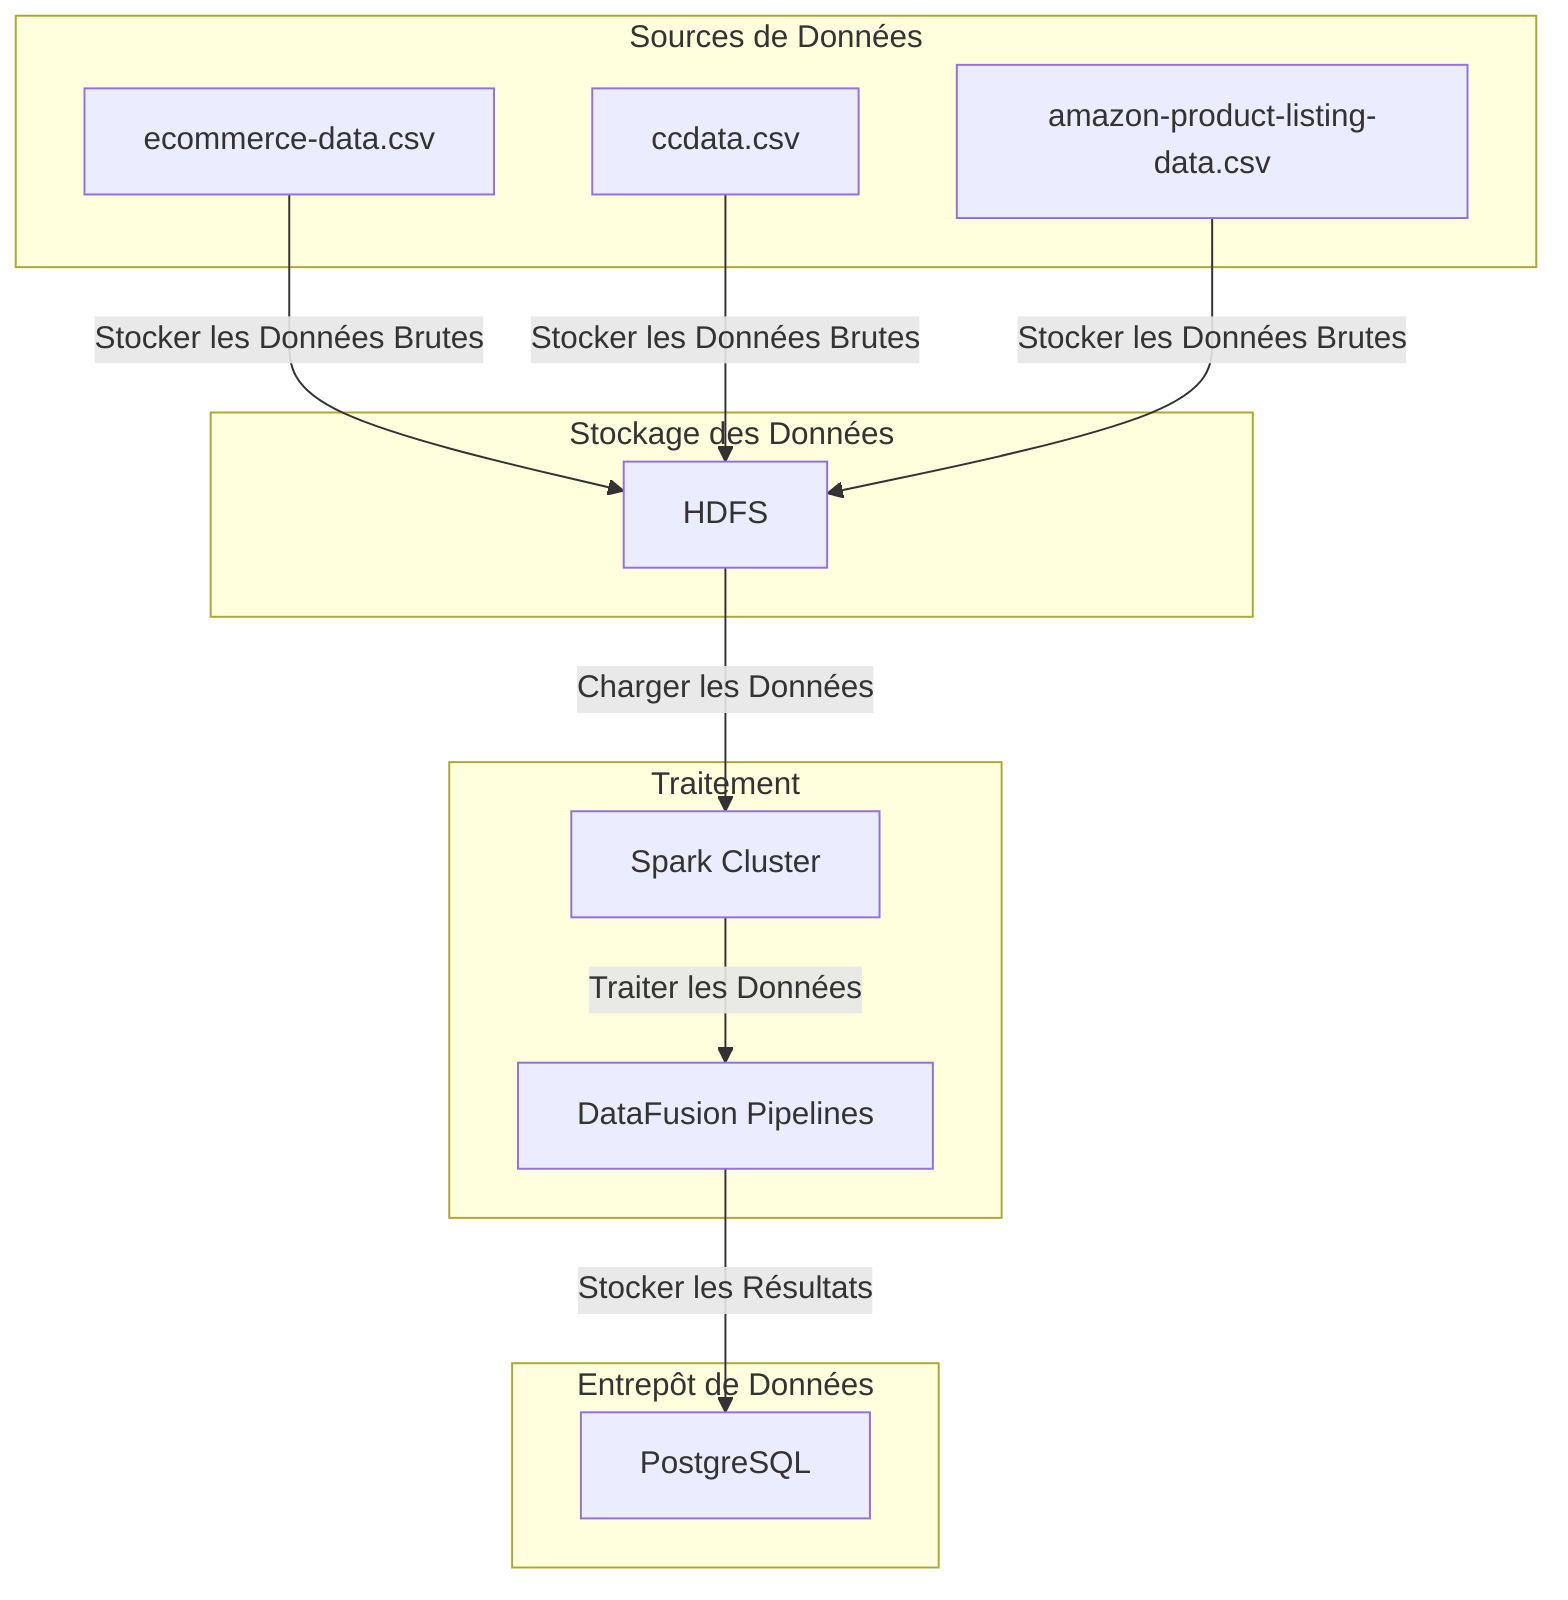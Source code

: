 flowchart TB
    subgraph Data_Sources ["Sources de Données"]
        direction LR
        A1[ecommerce-data.csv]
        A2[ccdata.csv]
        A3[amazon-product-listing-data.csv]
    end

    subgraph Data_Storage ["Stockage des Données"]
        B[HDFS]
    end

    subgraph Processing ["Traitement"]
        C1[Spark Cluster]
        C2[DataFusion Pipelines]
    end

    subgraph Data_Warehouse ["Entrepôt de Données"]
        D[PostgreSQL]
    end

    A1 -->|Stocker les Données Brutes| B
    A2 -->|Stocker les Données Brutes| B
    A3 -->|Stocker les Données Brutes| B

    B -->|Charger les Données| C1
    C1 -->|Traiter les Données| C2
    C2 -->|Stocker les Résultats| D